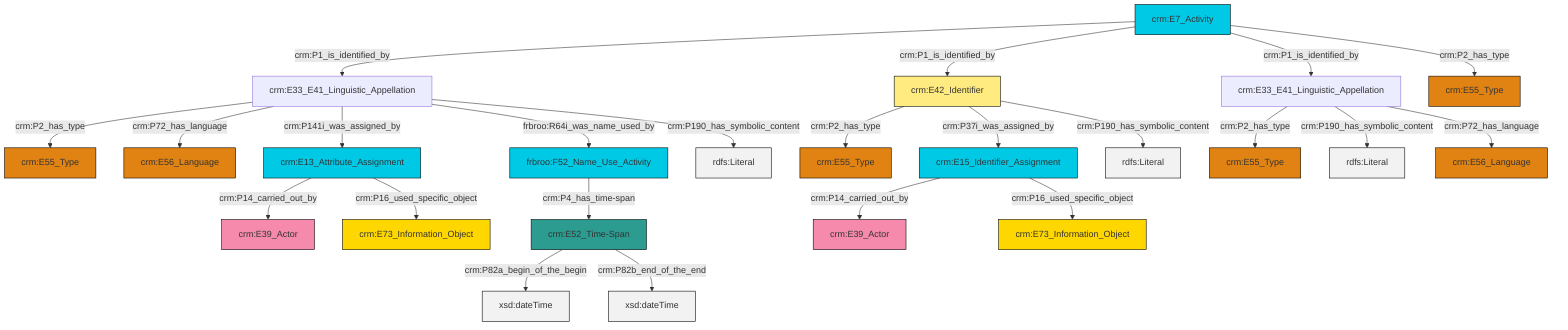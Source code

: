 graph TD
classDef Literal fill:#f2f2f2,stroke:#000000;
classDef CRM_Entity fill:#FFFFFF,stroke:#000000;
classDef Temporal_Entity fill:#00C9E6, stroke:#000000;
classDef Type fill:#E18312, stroke:#000000;
classDef Time-Span fill:#2C9C91, stroke:#000000;
classDef Appellation fill:#FFEB7F, stroke:#000000;
classDef Place fill:#008836, stroke:#000000;
classDef Persistent_Item fill:#B266B2, stroke:#000000;
classDef Conceptual_Object fill:#FFD700, stroke:#000000;
classDef Physical_Thing fill:#D2B48C, stroke:#000000;
classDef Actor fill:#f58aad, stroke:#000000;
classDef PC_Classes fill:#4ce600, stroke:#000000;
classDef Multi fill:#cccccc,stroke:#000000;

2["crm:E33_E41_Linguistic_Appellation"]:::Default -->|crm:P2_has_type| 3["crm:E55_Type"]:::Type
8["crm:E42_Identifier"]:::Appellation -->|crm:P2_has_type| 6["crm:E55_Type"]:::Type
11["crm:E52_Time-Span"]:::Time-Span -->|crm:P82a_begin_of_the_begin| 12[xsd:dateTime]:::Literal
13["crm:E7_Activity"]:::Temporal_Entity -->|crm:P1_is_identified_by| 14["crm:E33_E41_Linguistic_Appellation"]:::Default
11["crm:E52_Time-Span"]:::Time-Span -->|crm:P82b_end_of_the_end| 15[xsd:dateTime]:::Literal
13["crm:E7_Activity"]:::Temporal_Entity -->|crm:P1_is_identified_by| 8["crm:E42_Identifier"]:::Appellation
14["crm:E33_E41_Linguistic_Appellation"]:::Default -->|crm:P2_has_type| 18["crm:E55_Type"]:::Type
14["crm:E33_E41_Linguistic_Appellation"]:::Default -->|crm:P72_has_language| 0["crm:E56_Language"]:::Type
14["crm:E33_E41_Linguistic_Appellation"]:::Default -->|crm:P141i_was_assigned_by| 4["crm:E13_Attribute_Assignment"]:::Temporal_Entity
14["crm:E33_E41_Linguistic_Appellation"]:::Default -->|frbroo:R64i_was_name_used_by| 20["frbroo:F52_Name_Use_Activity"]:::Temporal_Entity
13["crm:E7_Activity"]:::Temporal_Entity -->|crm:P1_is_identified_by| 2["crm:E33_E41_Linguistic_Appellation"]:::Default
4["crm:E13_Attribute_Assignment"]:::Temporal_Entity -->|crm:P14_carried_out_by| 23["crm:E39_Actor"]:::Actor
8["crm:E42_Identifier"]:::Appellation -->|crm:P37i_was_assigned_by| 21["crm:E15_Identifier_Assignment"]:::Temporal_Entity
21["crm:E15_Identifier_Assignment"]:::Temporal_Entity -->|crm:P14_carried_out_by| 26["crm:E39_Actor"]:::Actor
21["crm:E15_Identifier_Assignment"]:::Temporal_Entity -->|crm:P16_used_specific_object| 30["crm:E73_Information_Object"]:::Conceptual_Object
2["crm:E33_E41_Linguistic_Appellation"]:::Default -->|crm:P190_has_symbolic_content| 31[rdfs:Literal]:::Literal
13["crm:E7_Activity"]:::Temporal_Entity -->|crm:P2_has_type| 32["crm:E55_Type"]:::Type
8["crm:E42_Identifier"]:::Appellation -->|crm:P190_has_symbolic_content| 34[rdfs:Literal]:::Literal
20["frbroo:F52_Name_Use_Activity"]:::Temporal_Entity -->|crm:P4_has_time-span| 11["crm:E52_Time-Span"]:::Time-Span
4["crm:E13_Attribute_Assignment"]:::Temporal_Entity -->|crm:P16_used_specific_object| 9["crm:E73_Information_Object"]:::Conceptual_Object
2["crm:E33_E41_Linguistic_Appellation"]:::Default -->|crm:P72_has_language| 36["crm:E56_Language"]:::Type
14["crm:E33_E41_Linguistic_Appellation"]:::Default -->|crm:P190_has_symbolic_content| 41[rdfs:Literal]:::Literal